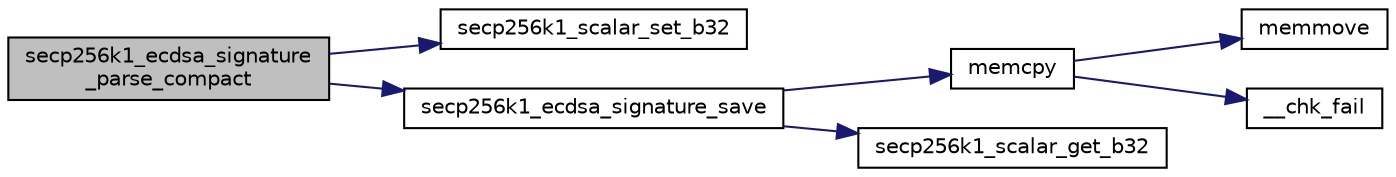digraph "secp256k1_ecdsa_signature_parse_compact"
{
  edge [fontname="Helvetica",fontsize="10",labelfontname="Helvetica",labelfontsize="10"];
  node [fontname="Helvetica",fontsize="10",shape=record];
  rankdir="LR";
  Node1063 [label="secp256k1_ecdsa_signature\l_parse_compact",height=0.2,width=0.4,color="black", fillcolor="grey75", style="filled", fontcolor="black"];
  Node1063 -> Node1064 [color="midnightblue",fontsize="10",style="solid",fontname="Helvetica"];
  Node1064 [label="secp256k1_scalar_set_b32",height=0.2,width=0.4,color="black", fillcolor="white", style="filled",URL="$db/d94/scalar_8h.html#a25cc2d45ae1d1765d07c3313cdf46fa0",tooltip="Set a scalar from a big endian byte array. "];
  Node1063 -> Node1065 [color="midnightblue",fontsize="10",style="solid",fontname="Helvetica"];
  Node1065 [label="secp256k1_ecdsa_signature_save",height=0.2,width=0.4,color="black", fillcolor="white", style="filled",URL="$d1/d8c/secp256k1_8c.html#a94e522f94c4819bebf8e854952eb6a8f"];
  Node1065 -> Node1066 [color="midnightblue",fontsize="10",style="solid",fontname="Helvetica"];
  Node1066 [label="memcpy",height=0.2,width=0.4,color="black", fillcolor="white", style="filled",URL="$d5/d9f/glibc__compat_8cpp.html#a0f46826ab0466591e136db24394923cf"];
  Node1066 -> Node1067 [color="midnightblue",fontsize="10",style="solid",fontname="Helvetica"];
  Node1067 [label="memmove",height=0.2,width=0.4,color="black", fillcolor="white", style="filled",URL="$d5/d9f/glibc__compat_8cpp.html#a9778d49e9029dd75bc53ecbbf9f5e9a1"];
  Node1066 -> Node1068 [color="midnightblue",fontsize="10",style="solid",fontname="Helvetica"];
  Node1068 [label="__chk_fail",height=0.2,width=0.4,color="black", fillcolor="white", style="filled",URL="$d5/d9f/glibc__compat_8cpp.html#a424ac71631da5ada2976630ff67051d1"];
  Node1065 -> Node1069 [color="midnightblue",fontsize="10",style="solid",fontname="Helvetica"];
  Node1069 [label="secp256k1_scalar_get_b32",height=0.2,width=0.4,color="black", fillcolor="white", style="filled",URL="$db/d94/scalar_8h.html#a4fa08f8af5a23f505b44c9ef1bec1831",tooltip="Convert a scalar to a byte array. "];
}
